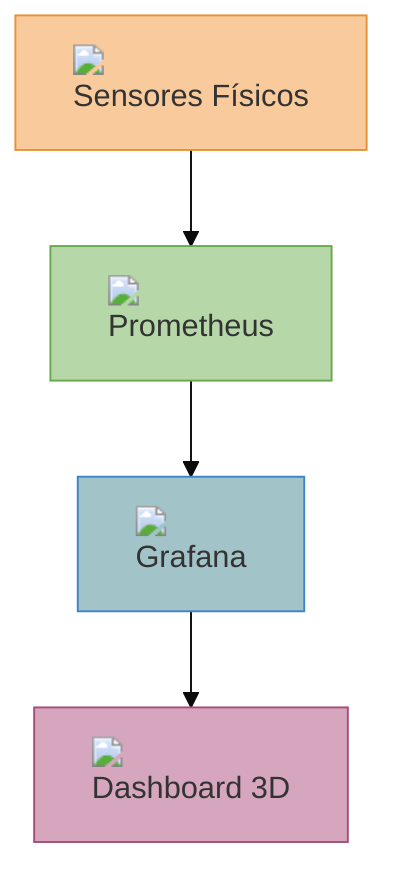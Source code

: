 %%{init: {'theme': 'base', 'themeVariables': { 'primaryColor': '#fff2cc'}}}%%
flowchart TD
A[<img src='https://cdn-icons-png.flaticon.com/512/1086/1086741.png' width='25'/> Sensores Físicos] --> B[<img src='https://cdn-icons-png.flaticon.com/512/3601/3601624.png' width='25'/> Prometheus]
B --> C[<img src='https://cdn-icons-png.flaticon.com/512/2620/2620971.png' width='25'/> Grafana]
C --> D[<img src='https://cdn-icons-png.flaticon.com/512/2103/2103633.png' width='25'/> Dashboard 3D]

style A fill:#f9cb9c,stroke:#e69138
style B fill:#b6d7a8,stroke:#6aa84f
style C fill:#a2c4c9,stroke:#3d85c6
style D fill:#d5a6bd,stroke:#a64d79